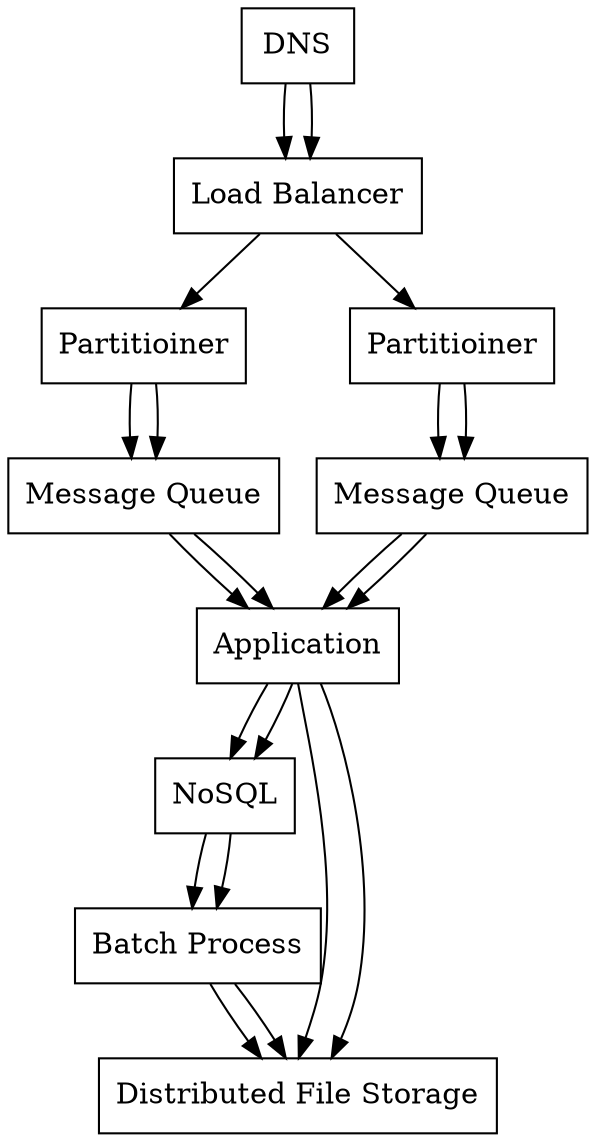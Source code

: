 
digraph graphname {
    DNS [label="DNS", shape=box]
    LOAD_BALANCER [label="Load Balancer", shape=box]
    FIRST_PARTITION [label="Partitioiner", shape=box]
    SLOW_PARTITION [label="Partitioiner", shape=box]
    FIRST_MSQ [label="Message Queue", shape=box]
    SLOW_MSQ [label="Message Queue", shape=box]
    NOSQL [label="NoSQL", shape=box]
    DISTRIBUTED_STORAGE [label="Distributed File Storage", shape=box]
    BATCH [label="Batch Process", shape=box]
    APP [label="Application", shape=box]

    DNS->LOAD_BALANCER->FIRST_PARTITION->FIRST_MSQ->APP->NOSQL->BATCH->DISTRIBUTED_STORAGE
    FIRST_PARTITION->FIRST_MSQ->APP->NOSQL->BATCH->DISTRIBUTED_STORAGE
    DNS->LOAD_BALANCER->SLOW_PARTITION->SLOW_MSQ->APP->DISTRIBUTED_STORAGE
    SLOW_PARTITION->SLOW_MSQ->APP->DISTRIBUTED_STORAGE
}
